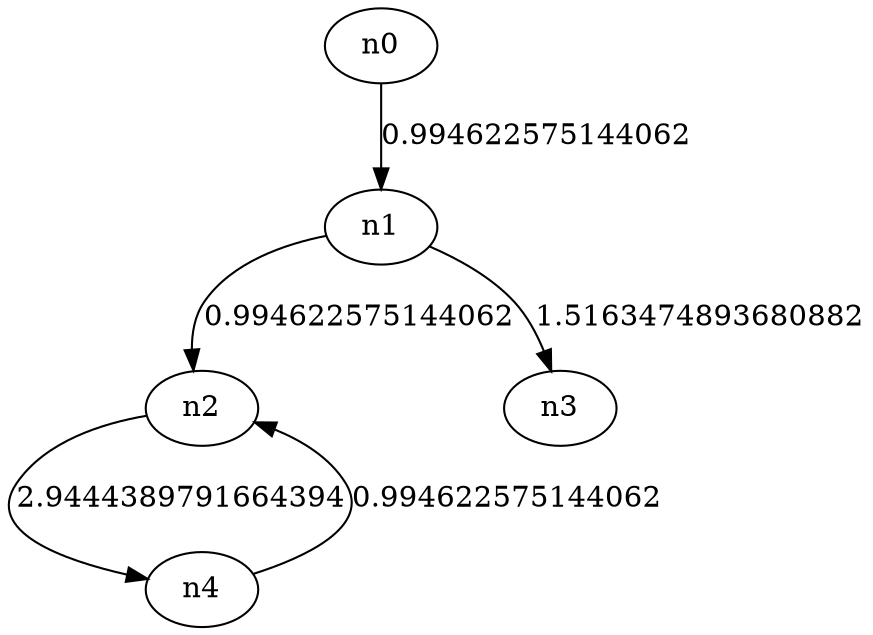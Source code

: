 digraph G {
	n0 -> n1 [label="0.994622575144062"];
	n1 -> n2 [label="0.994622575144062"];
	n1 -> n3 [label="1.5163474893680882"];
	n2 -> n4 [label="2.9444389791664394"];
	n4 -> n2 [label="0.994622575144062"];
}
